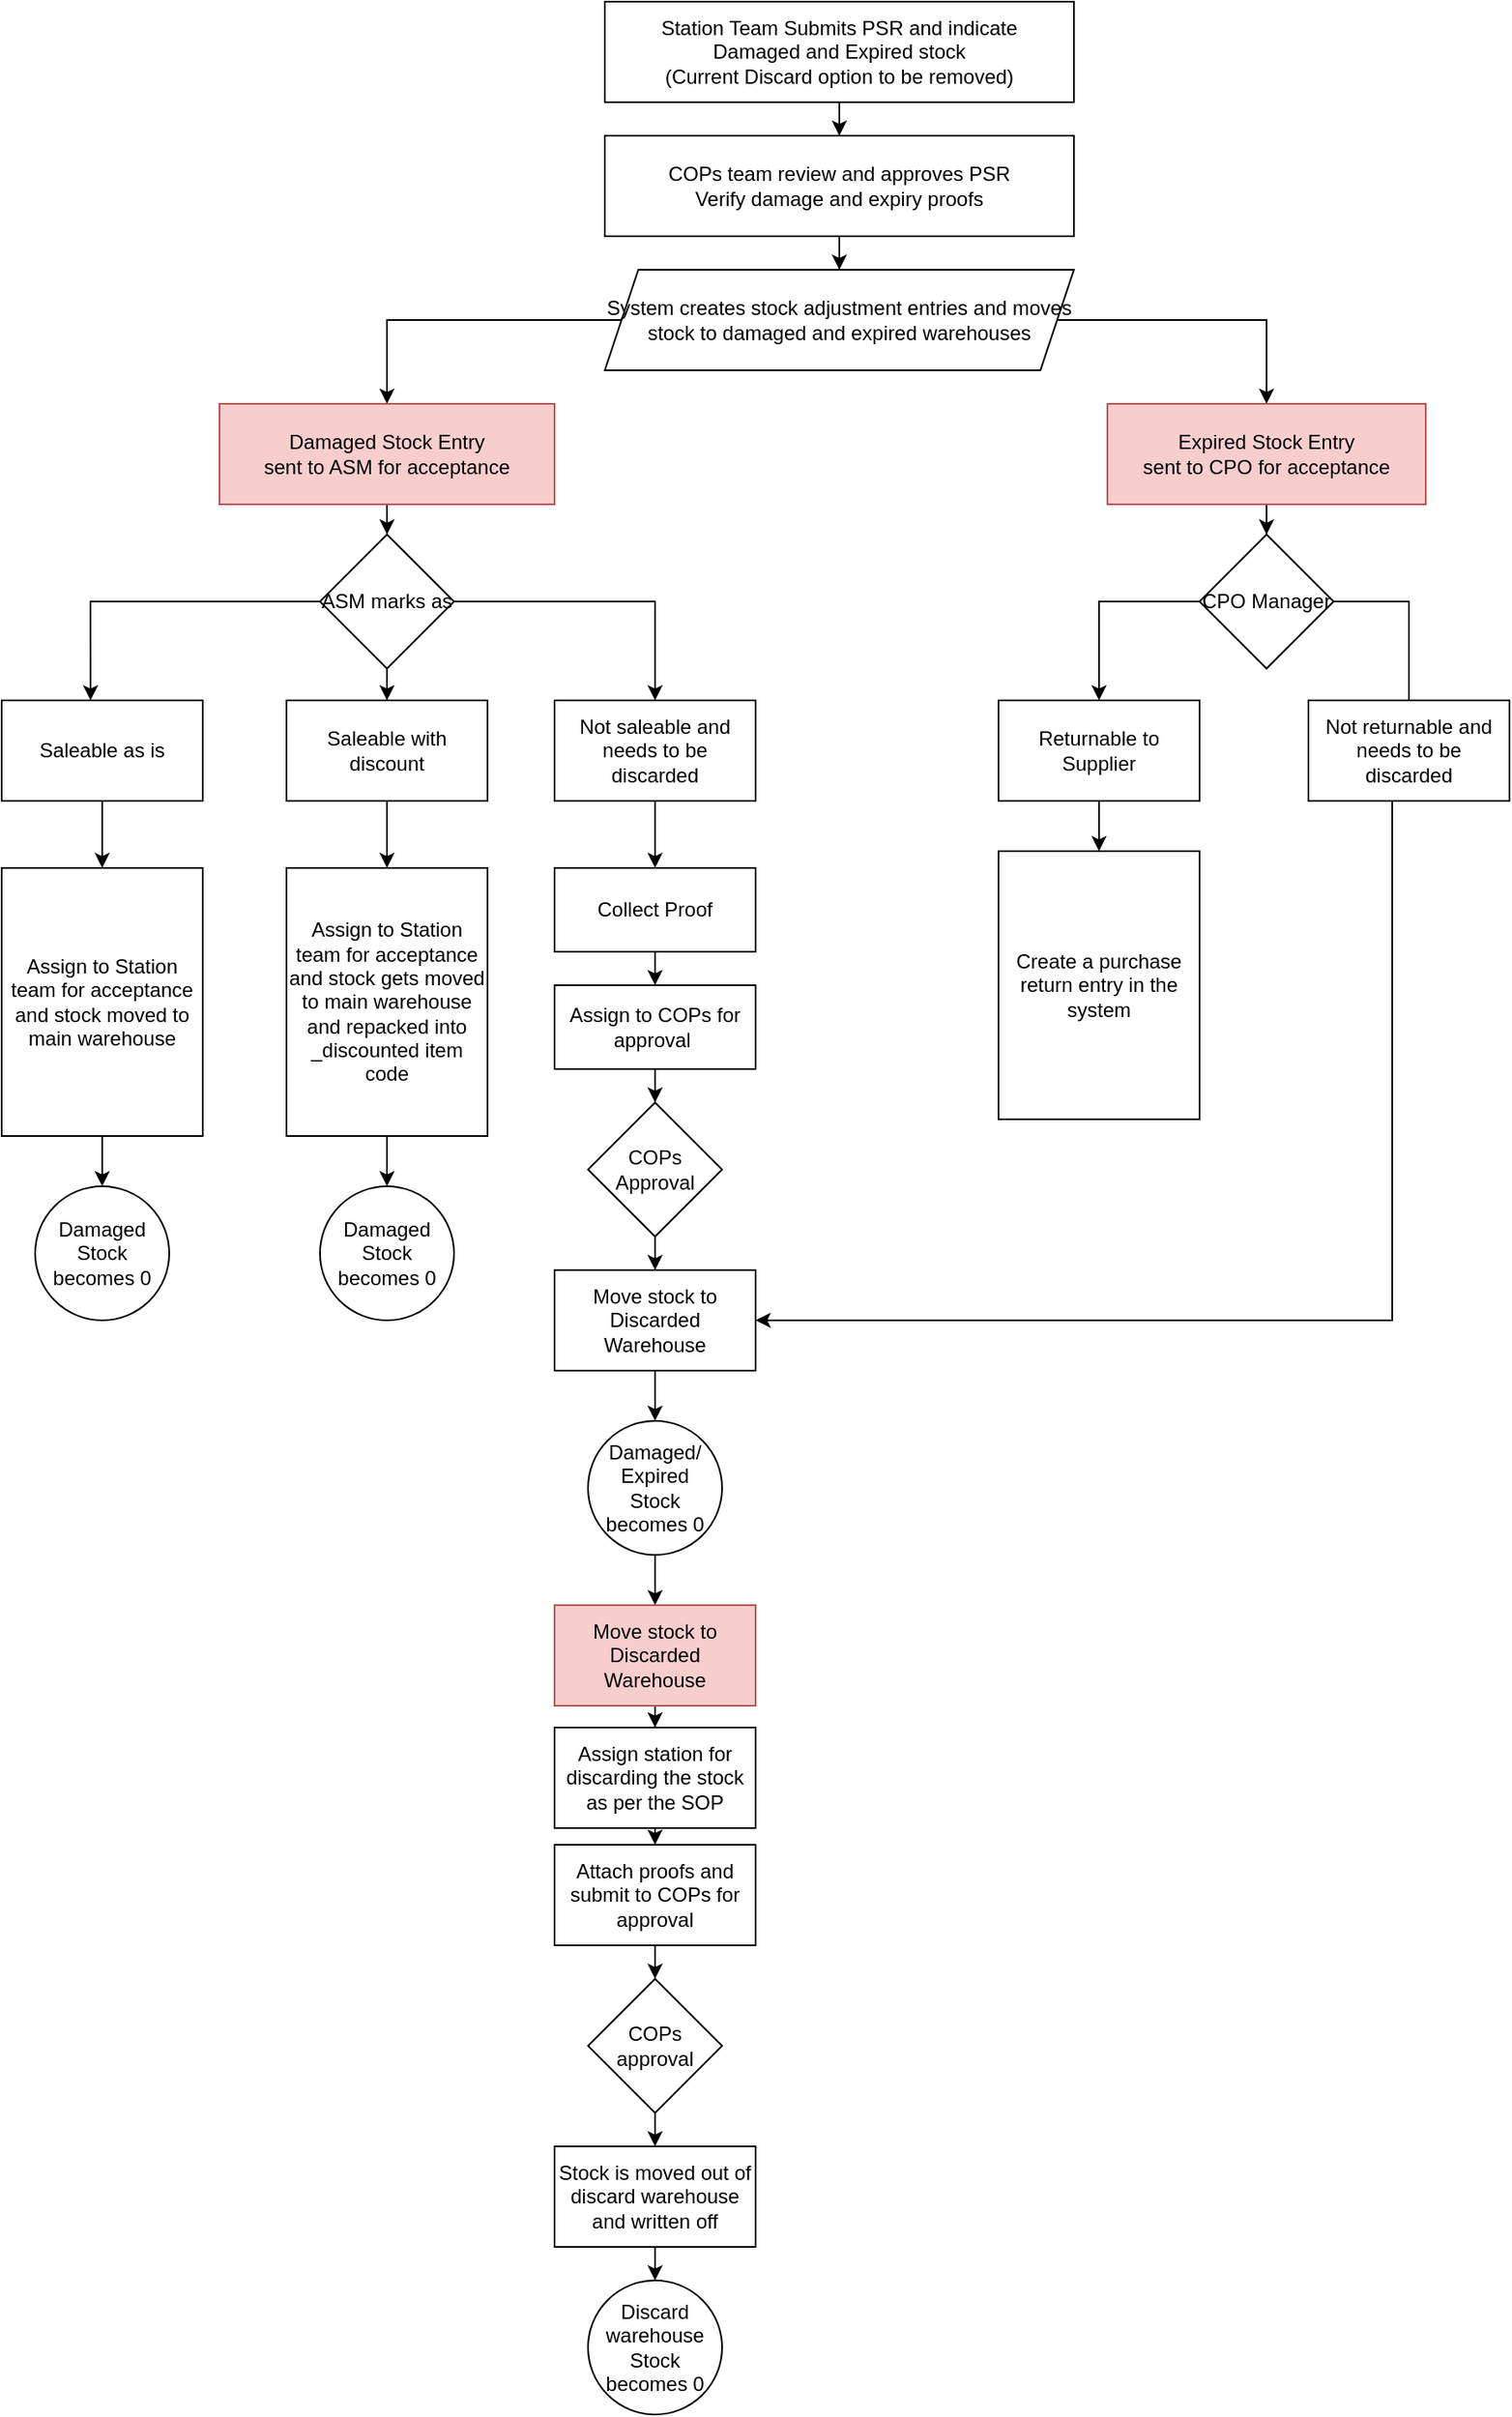 <mxfile version="13.10.0" type="github">
  <diagram id="7ZArBG9hs-D-CvOzS3Go" name="Page-1">
    <mxGraphModel dx="2177" dy="806" grid="1" gridSize="10" guides="1" tooltips="1" connect="1" arrows="1" fold="1" page="1" pageScale="1" pageWidth="827" pageHeight="1169" math="0" shadow="0">
      <root>
        <mxCell id="0" />
        <mxCell id="1" parent="0" />
        <mxCell id="LiXJOZ6gmB5I6wu3kyD4-3" value="" style="edgeStyle=orthogonalEdgeStyle;rounded=0;orthogonalLoop=1;jettySize=auto;html=1;" edge="1" parent="1" source="LiXJOZ6gmB5I6wu3kyD4-1" target="LiXJOZ6gmB5I6wu3kyD4-2">
          <mxGeometry relative="1" as="geometry" />
        </mxCell>
        <mxCell id="LiXJOZ6gmB5I6wu3kyD4-1" value="Station Team Submits PSR and indicate&lt;br&gt;Damaged and Expired stock&lt;br&gt;(Current Discard option to be removed)" style="rounded=0;whiteSpace=wrap;html=1;" vertex="1" parent="1">
          <mxGeometry x="310" y="20" width="280" height="60" as="geometry" />
        </mxCell>
        <mxCell id="LiXJOZ6gmB5I6wu3kyD4-5" value="" style="edgeStyle=orthogonalEdgeStyle;rounded=0;orthogonalLoop=1;jettySize=auto;html=1;" edge="1" parent="1" source="LiXJOZ6gmB5I6wu3kyD4-2" target="LiXJOZ6gmB5I6wu3kyD4-4">
          <mxGeometry relative="1" as="geometry" />
        </mxCell>
        <mxCell id="LiXJOZ6gmB5I6wu3kyD4-2" value="COPs team review and approves PSR&lt;br&gt;Verify damage and expiry proofs" style="whiteSpace=wrap;html=1;rounded=0;" vertex="1" parent="1">
          <mxGeometry x="310" y="100" width="280" height="60" as="geometry" />
        </mxCell>
        <mxCell id="LiXJOZ6gmB5I6wu3kyD4-9" value="" style="edgeStyle=orthogonalEdgeStyle;rounded=0;orthogonalLoop=1;jettySize=auto;html=1;" edge="1" parent="1" source="LiXJOZ6gmB5I6wu3kyD4-4" target="LiXJOZ6gmB5I6wu3kyD4-8">
          <mxGeometry relative="1" as="geometry" />
        </mxCell>
        <mxCell id="LiXJOZ6gmB5I6wu3kyD4-11" value="" style="edgeStyle=orthogonalEdgeStyle;rounded=0;orthogonalLoop=1;jettySize=auto;html=1;" edge="1" parent="1" source="LiXJOZ6gmB5I6wu3kyD4-4" target="LiXJOZ6gmB5I6wu3kyD4-10">
          <mxGeometry relative="1" as="geometry" />
        </mxCell>
        <mxCell id="LiXJOZ6gmB5I6wu3kyD4-4" value="System creates stock adjustment entries and moves stock to damaged and expired warehouses" style="shape=parallelogram;perimeter=parallelogramPerimeter;whiteSpace=wrap;html=1;fixedSize=1;rounded=0;" vertex="1" parent="1">
          <mxGeometry x="310" y="180" width="280" height="60" as="geometry" />
        </mxCell>
        <mxCell id="LiXJOZ6gmB5I6wu3kyD4-13" value="" style="edgeStyle=orthogonalEdgeStyle;rounded=0;orthogonalLoop=1;jettySize=auto;html=1;" edge="1" parent="1" source="LiXJOZ6gmB5I6wu3kyD4-8" target="LiXJOZ6gmB5I6wu3kyD4-12">
          <mxGeometry relative="1" as="geometry" />
        </mxCell>
        <mxCell id="LiXJOZ6gmB5I6wu3kyD4-8" value="Damaged Stock Entry&lt;br&gt;sent to ASM for acceptance" style="whiteSpace=wrap;html=1;rounded=0;fillColor=#f8cecc;strokeColor=#b85450;" vertex="1" parent="1">
          <mxGeometry x="80" y="260" width="200" height="60" as="geometry" />
        </mxCell>
        <mxCell id="LiXJOZ6gmB5I6wu3kyD4-35" value="" style="edgeStyle=orthogonalEdgeStyle;rounded=0;orthogonalLoop=1;jettySize=auto;html=1;" edge="1" parent="1" source="LiXJOZ6gmB5I6wu3kyD4-10" target="LiXJOZ6gmB5I6wu3kyD4-34">
          <mxGeometry relative="1" as="geometry" />
        </mxCell>
        <mxCell id="LiXJOZ6gmB5I6wu3kyD4-10" value="Expired Stock Entry&lt;br&gt;sent to CPO for acceptance" style="whiteSpace=wrap;html=1;rounded=0;fillColor=#f8cecc;strokeColor=#b85450;" vertex="1" parent="1">
          <mxGeometry x="610" y="260" width="190" height="60" as="geometry" />
        </mxCell>
        <mxCell id="LiXJOZ6gmB5I6wu3kyD4-16" value="" style="edgeStyle=orthogonalEdgeStyle;rounded=0;orthogonalLoop=1;jettySize=auto;html=1;entryX=0.442;entryY=0;entryDx=0;entryDy=0;entryPerimeter=0;" edge="1" parent="1" source="LiXJOZ6gmB5I6wu3kyD4-12" target="LiXJOZ6gmB5I6wu3kyD4-15">
          <mxGeometry relative="1" as="geometry" />
        </mxCell>
        <mxCell id="LiXJOZ6gmB5I6wu3kyD4-18" value="" style="edgeStyle=orthogonalEdgeStyle;rounded=0;orthogonalLoop=1;jettySize=auto;html=1;" edge="1" parent="1" source="LiXJOZ6gmB5I6wu3kyD4-12" target="LiXJOZ6gmB5I6wu3kyD4-17">
          <mxGeometry relative="1" as="geometry" />
        </mxCell>
        <mxCell id="LiXJOZ6gmB5I6wu3kyD4-20" value="" style="edgeStyle=orthogonalEdgeStyle;rounded=0;orthogonalLoop=1;jettySize=auto;html=1;" edge="1" parent="1" source="LiXJOZ6gmB5I6wu3kyD4-12" target="LiXJOZ6gmB5I6wu3kyD4-19">
          <mxGeometry relative="1" as="geometry" />
        </mxCell>
        <mxCell id="LiXJOZ6gmB5I6wu3kyD4-12" value="ASM marks as" style="rhombus;whiteSpace=wrap;html=1;" vertex="1" parent="1">
          <mxGeometry x="140" y="338" width="80" height="80" as="geometry" />
        </mxCell>
        <mxCell id="LiXJOZ6gmB5I6wu3kyD4-22" value="" style="edgeStyle=orthogonalEdgeStyle;rounded=0;orthogonalLoop=1;jettySize=auto;html=1;" edge="1" parent="1" source="LiXJOZ6gmB5I6wu3kyD4-15" target="LiXJOZ6gmB5I6wu3kyD4-21">
          <mxGeometry relative="1" as="geometry" />
        </mxCell>
        <mxCell id="LiXJOZ6gmB5I6wu3kyD4-15" value="Saleable as is" style="whiteSpace=wrap;html=1;" vertex="1" parent="1">
          <mxGeometry x="-50" y="437" width="120" height="60" as="geometry" />
        </mxCell>
        <mxCell id="LiXJOZ6gmB5I6wu3kyD4-24" value="" style="edgeStyle=orthogonalEdgeStyle;rounded=0;orthogonalLoop=1;jettySize=auto;html=1;" edge="1" parent="1" source="LiXJOZ6gmB5I6wu3kyD4-17" target="LiXJOZ6gmB5I6wu3kyD4-23">
          <mxGeometry relative="1" as="geometry" />
        </mxCell>
        <mxCell id="LiXJOZ6gmB5I6wu3kyD4-17" value="Saleable with discount" style="whiteSpace=wrap;html=1;" vertex="1" parent="1">
          <mxGeometry x="120" y="437" width="120" height="60" as="geometry" />
        </mxCell>
        <mxCell id="LiXJOZ6gmB5I6wu3kyD4-27" value="" style="edgeStyle=orthogonalEdgeStyle;rounded=0;orthogonalLoop=1;jettySize=auto;html=1;" edge="1" parent="1" source="LiXJOZ6gmB5I6wu3kyD4-19" target="LiXJOZ6gmB5I6wu3kyD4-26">
          <mxGeometry relative="1" as="geometry" />
        </mxCell>
        <mxCell id="LiXJOZ6gmB5I6wu3kyD4-19" value="Not saleable and needs to be discarded" style="whiteSpace=wrap;html=1;" vertex="1" parent="1">
          <mxGeometry x="280" y="437" width="120" height="60" as="geometry" />
        </mxCell>
        <mxCell id="LiXJOZ6gmB5I6wu3kyD4-47" value="" style="edgeStyle=orthogonalEdgeStyle;rounded=0;orthogonalLoop=1;jettySize=auto;html=1;" edge="1" parent="1" source="LiXJOZ6gmB5I6wu3kyD4-21" target="LiXJOZ6gmB5I6wu3kyD4-46">
          <mxGeometry relative="1" as="geometry" />
        </mxCell>
        <mxCell id="LiXJOZ6gmB5I6wu3kyD4-21" value="Assign to Station team for acceptance and stock moved to main warehouse" style="whiteSpace=wrap;html=1;" vertex="1" parent="1">
          <mxGeometry x="-50" y="537" width="120" height="160" as="geometry" />
        </mxCell>
        <mxCell id="LiXJOZ6gmB5I6wu3kyD4-49" value="" style="edgeStyle=orthogonalEdgeStyle;rounded=0;orthogonalLoop=1;jettySize=auto;html=1;" edge="1" parent="1" source="LiXJOZ6gmB5I6wu3kyD4-23" target="LiXJOZ6gmB5I6wu3kyD4-48">
          <mxGeometry relative="1" as="geometry" />
        </mxCell>
        <mxCell id="LiXJOZ6gmB5I6wu3kyD4-23" value="Assign to Station team for acceptance and stock gets moved to main warehouse and repacked into _discounted item code" style="whiteSpace=wrap;html=1;" vertex="1" parent="1">
          <mxGeometry x="120" y="537" width="120" height="160" as="geometry" />
        </mxCell>
        <mxCell id="LiXJOZ6gmB5I6wu3kyD4-29" style="edgeStyle=orthogonalEdgeStyle;rounded=0;orthogonalLoop=1;jettySize=auto;html=1;exitX=0.5;exitY=1;exitDx=0;exitDy=0;" edge="1" parent="1" source="LiXJOZ6gmB5I6wu3kyD4-26" target="LiXJOZ6gmB5I6wu3kyD4-28">
          <mxGeometry relative="1" as="geometry" />
        </mxCell>
        <mxCell id="LiXJOZ6gmB5I6wu3kyD4-26" value="Collect Proof" style="whiteSpace=wrap;html=1;" vertex="1" parent="1">
          <mxGeometry x="280" y="537" width="120" height="50" as="geometry" />
        </mxCell>
        <mxCell id="LiXJOZ6gmB5I6wu3kyD4-33" value="" style="edgeStyle=orthogonalEdgeStyle;rounded=0;orthogonalLoop=1;jettySize=auto;html=1;" edge="1" parent="1" source="LiXJOZ6gmB5I6wu3kyD4-28" target="LiXJOZ6gmB5I6wu3kyD4-30">
          <mxGeometry relative="1" as="geometry" />
        </mxCell>
        <mxCell id="LiXJOZ6gmB5I6wu3kyD4-28" value="Assign to COPs for approval&amp;nbsp;" style="whiteSpace=wrap;html=1;" vertex="1" parent="1">
          <mxGeometry x="280" y="607" width="120" height="50" as="geometry" />
        </mxCell>
        <mxCell id="LiXJOZ6gmB5I6wu3kyD4-32" value="" style="edgeStyle=orthogonalEdgeStyle;rounded=0;orthogonalLoop=1;jettySize=auto;html=1;" edge="1" parent="1" source="LiXJOZ6gmB5I6wu3kyD4-30" target="LiXJOZ6gmB5I6wu3kyD4-31">
          <mxGeometry relative="1" as="geometry" />
        </mxCell>
        <mxCell id="LiXJOZ6gmB5I6wu3kyD4-30" value="COPs Approval" style="rhombus;whiteSpace=wrap;html=1;" vertex="1" parent="1">
          <mxGeometry x="300" y="677" width="80" height="80" as="geometry" />
        </mxCell>
        <mxCell id="LiXJOZ6gmB5I6wu3kyD4-51" value="" style="edgeStyle=orthogonalEdgeStyle;rounded=0;orthogonalLoop=1;jettySize=auto;html=1;" edge="1" parent="1" source="LiXJOZ6gmB5I6wu3kyD4-31" target="LiXJOZ6gmB5I6wu3kyD4-50">
          <mxGeometry relative="1" as="geometry" />
        </mxCell>
        <mxCell id="LiXJOZ6gmB5I6wu3kyD4-31" value="Move stock to Discarded Warehouse" style="rounded=0;whiteSpace=wrap;html=1;" vertex="1" parent="1">
          <mxGeometry x="280" y="777" width="120" height="60" as="geometry" />
        </mxCell>
        <mxCell id="LiXJOZ6gmB5I6wu3kyD4-38" style="edgeStyle=orthogonalEdgeStyle;rounded=0;orthogonalLoop=1;jettySize=auto;html=1;" edge="1" parent="1" source="LiXJOZ6gmB5I6wu3kyD4-34" target="LiXJOZ6gmB5I6wu3kyD4-36">
          <mxGeometry relative="1" as="geometry">
            <Array as="points">
              <mxPoint x="605" y="378" />
            </Array>
          </mxGeometry>
        </mxCell>
        <mxCell id="LiXJOZ6gmB5I6wu3kyD4-39" style="edgeStyle=orthogonalEdgeStyle;rounded=0;orthogonalLoop=1;jettySize=auto;html=1;entryX=0.5;entryY=0;entryDx=0;entryDy=0;" edge="1" parent="1" source="LiXJOZ6gmB5I6wu3kyD4-34" target="LiXJOZ6gmB5I6wu3kyD4-37">
          <mxGeometry relative="1" as="geometry">
            <Array as="points">
              <mxPoint x="790" y="378" />
              <mxPoint x="790" y="458" />
            </Array>
          </mxGeometry>
        </mxCell>
        <mxCell id="LiXJOZ6gmB5I6wu3kyD4-34" value="CPO Manager" style="rhombus;whiteSpace=wrap;html=1;" vertex="1" parent="1">
          <mxGeometry x="665" y="338" width="80" height="80" as="geometry" />
        </mxCell>
        <mxCell id="LiXJOZ6gmB5I6wu3kyD4-44" value="" style="edgeStyle=orthogonalEdgeStyle;rounded=0;orthogonalLoop=1;jettySize=auto;html=1;" edge="1" parent="1" source="LiXJOZ6gmB5I6wu3kyD4-36" target="LiXJOZ6gmB5I6wu3kyD4-43">
          <mxGeometry relative="1" as="geometry" />
        </mxCell>
        <mxCell id="LiXJOZ6gmB5I6wu3kyD4-36" value="Returnable to Supplier" style="rounded=0;whiteSpace=wrap;html=1;" vertex="1" parent="1">
          <mxGeometry x="545" y="437" width="120" height="60" as="geometry" />
        </mxCell>
        <mxCell id="LiXJOZ6gmB5I6wu3kyD4-45" style="edgeStyle=orthogonalEdgeStyle;rounded=0;orthogonalLoop=1;jettySize=auto;html=1;entryX=1;entryY=0.5;entryDx=0;entryDy=0;" edge="1" parent="1" source="LiXJOZ6gmB5I6wu3kyD4-37" target="LiXJOZ6gmB5I6wu3kyD4-31">
          <mxGeometry relative="1" as="geometry">
            <Array as="points">
              <mxPoint x="780" y="807" />
            </Array>
          </mxGeometry>
        </mxCell>
        <mxCell id="LiXJOZ6gmB5I6wu3kyD4-37" value="Not returnable and needs to be discarded" style="rounded=0;whiteSpace=wrap;html=1;" vertex="1" parent="1">
          <mxGeometry x="730" y="437" width="120" height="60" as="geometry" />
        </mxCell>
        <mxCell id="LiXJOZ6gmB5I6wu3kyD4-43" value="Create a purchase return entry in the system" style="whiteSpace=wrap;html=1;" vertex="1" parent="1">
          <mxGeometry x="545" y="527" width="120" height="160" as="geometry" />
        </mxCell>
        <mxCell id="LiXJOZ6gmB5I6wu3kyD4-46" value="Damaged Stock becomes 0" style="ellipse;whiteSpace=wrap;html=1;aspect=fixed;" vertex="1" parent="1">
          <mxGeometry x="-30" y="727" width="80" height="80" as="geometry" />
        </mxCell>
        <mxCell id="LiXJOZ6gmB5I6wu3kyD4-48" value="Damaged Stock becomes 0" style="ellipse;whiteSpace=wrap;html=1;aspect=fixed;" vertex="1" parent="1">
          <mxGeometry x="140" y="727" width="80" height="80" as="geometry" />
        </mxCell>
        <mxCell id="LiXJOZ6gmB5I6wu3kyD4-53" value="" style="edgeStyle=orthogonalEdgeStyle;rounded=0;orthogonalLoop=1;jettySize=auto;html=1;" edge="1" parent="1" source="LiXJOZ6gmB5I6wu3kyD4-50" target="LiXJOZ6gmB5I6wu3kyD4-52">
          <mxGeometry relative="1" as="geometry" />
        </mxCell>
        <mxCell id="LiXJOZ6gmB5I6wu3kyD4-50" value="Damaged/ Expired &lt;br&gt;Stock becomes 0" style="ellipse;whiteSpace=wrap;html=1;aspect=fixed;" vertex="1" parent="1">
          <mxGeometry x="300" y="867" width="80" height="80" as="geometry" />
        </mxCell>
        <mxCell id="LiXJOZ6gmB5I6wu3kyD4-60" style="edgeStyle=orthogonalEdgeStyle;rounded=0;orthogonalLoop=1;jettySize=auto;html=1;exitX=0.5;exitY=1;exitDx=0;exitDy=0;" edge="1" parent="1" source="LiXJOZ6gmB5I6wu3kyD4-52" target="LiXJOZ6gmB5I6wu3kyD4-54">
          <mxGeometry relative="1" as="geometry" />
        </mxCell>
        <mxCell id="LiXJOZ6gmB5I6wu3kyD4-52" value="Move stock to Discarded Warehouse" style="rounded=0;whiteSpace=wrap;html=1;fillColor=#f8cecc;strokeColor=#b85450;" vertex="1" parent="1">
          <mxGeometry x="280" y="977" width="120" height="60" as="geometry" />
        </mxCell>
        <mxCell id="LiXJOZ6gmB5I6wu3kyD4-61" style="edgeStyle=orthogonalEdgeStyle;rounded=0;orthogonalLoop=1;jettySize=auto;html=1;exitX=0.5;exitY=1;exitDx=0;exitDy=0;" edge="1" parent="1" source="LiXJOZ6gmB5I6wu3kyD4-54" target="LiXJOZ6gmB5I6wu3kyD4-55">
          <mxGeometry relative="1" as="geometry" />
        </mxCell>
        <mxCell id="LiXJOZ6gmB5I6wu3kyD4-54" value="Assign station for discarding the stock as per the SOP" style="rounded=0;whiteSpace=wrap;html=1;" vertex="1" parent="1">
          <mxGeometry x="280" y="1050" width="120" height="60" as="geometry" />
        </mxCell>
        <mxCell id="LiXJOZ6gmB5I6wu3kyD4-62" style="edgeStyle=orthogonalEdgeStyle;rounded=0;orthogonalLoop=1;jettySize=auto;html=1;exitX=0.5;exitY=1;exitDx=0;exitDy=0;" edge="1" parent="1" source="LiXJOZ6gmB5I6wu3kyD4-55" target="LiXJOZ6gmB5I6wu3kyD4-56">
          <mxGeometry relative="1" as="geometry" />
        </mxCell>
        <mxCell id="LiXJOZ6gmB5I6wu3kyD4-55" value="Attach proofs and submit to COPs for approval" style="rounded=0;whiteSpace=wrap;html=1;" vertex="1" parent="1">
          <mxGeometry x="280" y="1120" width="120" height="60" as="geometry" />
        </mxCell>
        <mxCell id="LiXJOZ6gmB5I6wu3kyD4-63" value="" style="edgeStyle=orthogonalEdgeStyle;rounded=0;orthogonalLoop=1;jettySize=auto;html=1;" edge="1" parent="1" source="LiXJOZ6gmB5I6wu3kyD4-56" target="LiXJOZ6gmB5I6wu3kyD4-57">
          <mxGeometry relative="1" as="geometry" />
        </mxCell>
        <mxCell id="LiXJOZ6gmB5I6wu3kyD4-56" value="COPs approval" style="rhombus;whiteSpace=wrap;html=1;" vertex="1" parent="1">
          <mxGeometry x="300" y="1200" width="80" height="80" as="geometry" />
        </mxCell>
        <mxCell id="LiXJOZ6gmB5I6wu3kyD4-59" value="" style="edgeStyle=orthogonalEdgeStyle;rounded=0;orthogonalLoop=1;jettySize=auto;html=1;" edge="1" parent="1" source="LiXJOZ6gmB5I6wu3kyD4-57" target="LiXJOZ6gmB5I6wu3kyD4-58">
          <mxGeometry relative="1" as="geometry" />
        </mxCell>
        <mxCell id="LiXJOZ6gmB5I6wu3kyD4-57" value="Stock is moved out of discard warehouse and written off" style="rounded=0;whiteSpace=wrap;html=1;" vertex="1" parent="1">
          <mxGeometry x="280" y="1300" width="120" height="60" as="geometry" />
        </mxCell>
        <mxCell id="LiXJOZ6gmB5I6wu3kyD4-58" value="Discard warehouse Stock becomes 0" style="ellipse;whiteSpace=wrap;html=1;aspect=fixed;" vertex="1" parent="1">
          <mxGeometry x="300" y="1380" width="80" height="80" as="geometry" />
        </mxCell>
      </root>
    </mxGraphModel>
  </diagram>
</mxfile>
